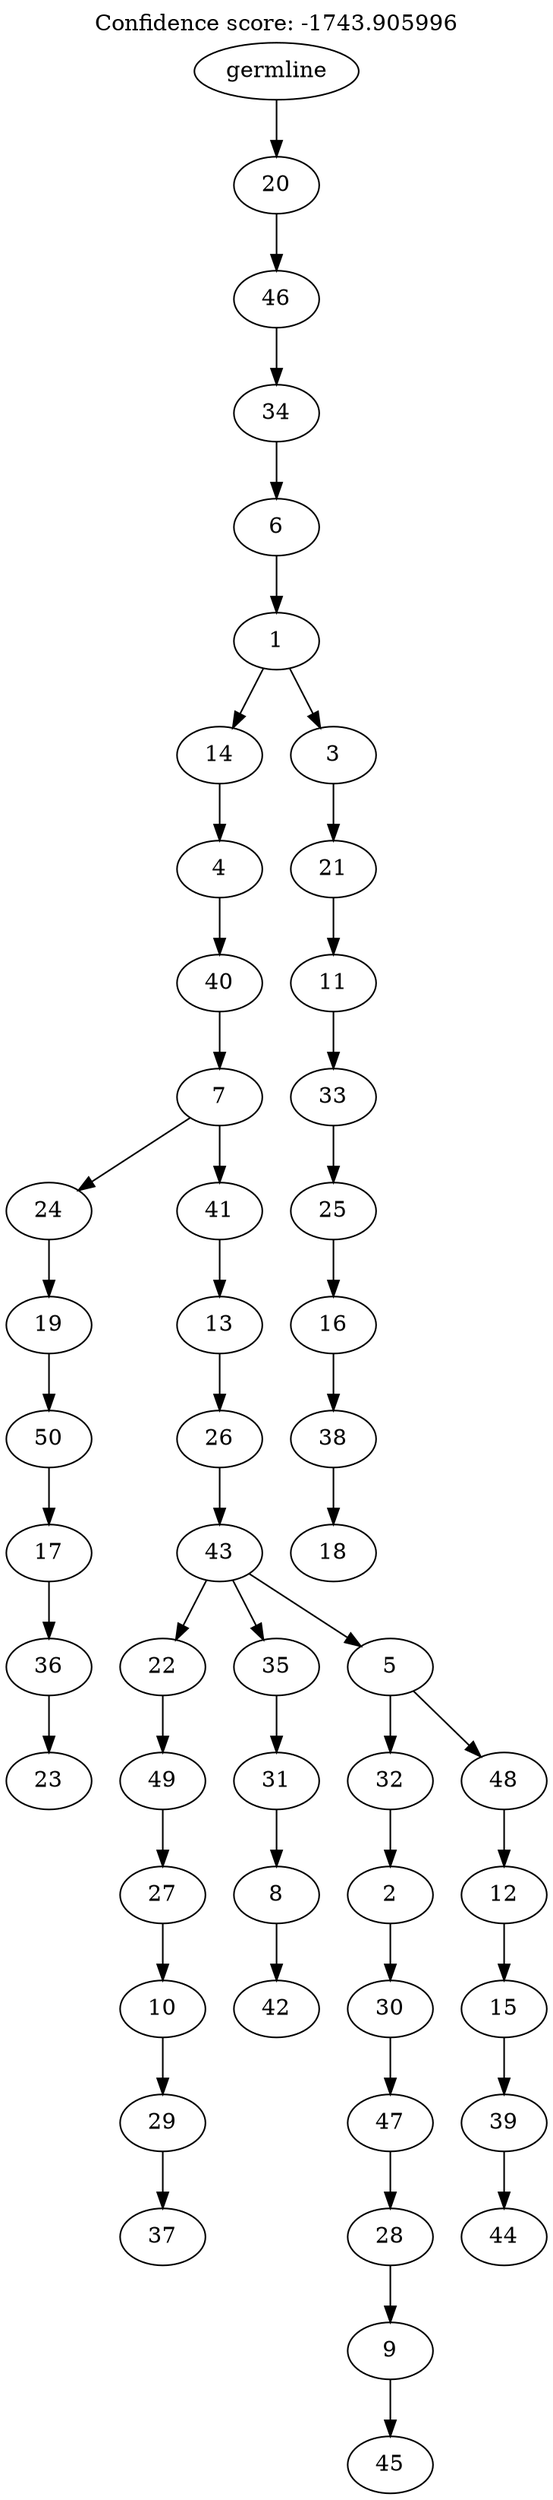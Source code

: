 digraph g {
	"49" -> "50";
	"50" [label="23"];
	"48" -> "49";
	"49" [label="36"];
	"47" -> "48";
	"48" [label="17"];
	"46" -> "47";
	"47" [label="50"];
	"45" -> "46";
	"46" [label="19"];
	"43" -> "44";
	"44" [label="37"];
	"42" -> "43";
	"43" [label="29"];
	"41" -> "42";
	"42" [label="10"];
	"40" -> "41";
	"41" [label="27"];
	"39" -> "40";
	"40" [label="49"];
	"37" -> "38";
	"38" [label="42"];
	"36" -> "37";
	"37" [label="8"];
	"35" -> "36";
	"36" [label="31"];
	"33" -> "34";
	"34" [label="45"];
	"32" -> "33";
	"33" [label="9"];
	"31" -> "32";
	"32" [label="28"];
	"30" -> "31";
	"31" [label="47"];
	"29" -> "30";
	"30" [label="30"];
	"28" -> "29";
	"29" [label="2"];
	"26" -> "27";
	"27" [label="44"];
	"25" -> "26";
	"26" [label="39"];
	"24" -> "25";
	"25" [label="15"];
	"23" -> "24";
	"24" [label="12"];
	"22" -> "23";
	"23" [label="48"];
	"22" -> "28";
	"28" [label="32"];
	"21" -> "22";
	"22" [label="5"];
	"21" -> "35";
	"35" [label="35"];
	"21" -> "39";
	"39" [label="22"];
	"20" -> "21";
	"21" [label="43"];
	"19" -> "20";
	"20" [label="26"];
	"18" -> "19";
	"19" [label="13"];
	"17" -> "18";
	"18" [label="41"];
	"17" -> "45";
	"45" [label="24"];
	"16" -> "17";
	"17" [label="7"];
	"15" -> "16";
	"16" [label="40"];
	"14" -> "15";
	"15" [label="4"];
	"12" -> "13";
	"13" [label="18"];
	"11" -> "12";
	"12" [label="38"];
	"10" -> "11";
	"11" [label="16"];
	"9" -> "10";
	"10" [label="25"];
	"8" -> "9";
	"9" [label="33"];
	"7" -> "8";
	"8" [label="11"];
	"6" -> "7";
	"7" [label="21"];
	"5" -> "6";
	"6" [label="3"];
	"5" -> "14";
	"14" [label="14"];
	"4" -> "5";
	"5" [label="1"];
	"3" -> "4";
	"4" [label="6"];
	"2" -> "3";
	"3" [label="34"];
	"1" -> "2";
	"2" [label="46"];
	"0" -> "1";
	"1" [label="20"];
	"0" [label="germline"];
	labelloc="t";
	label="Confidence score: -1743.905996";
}
